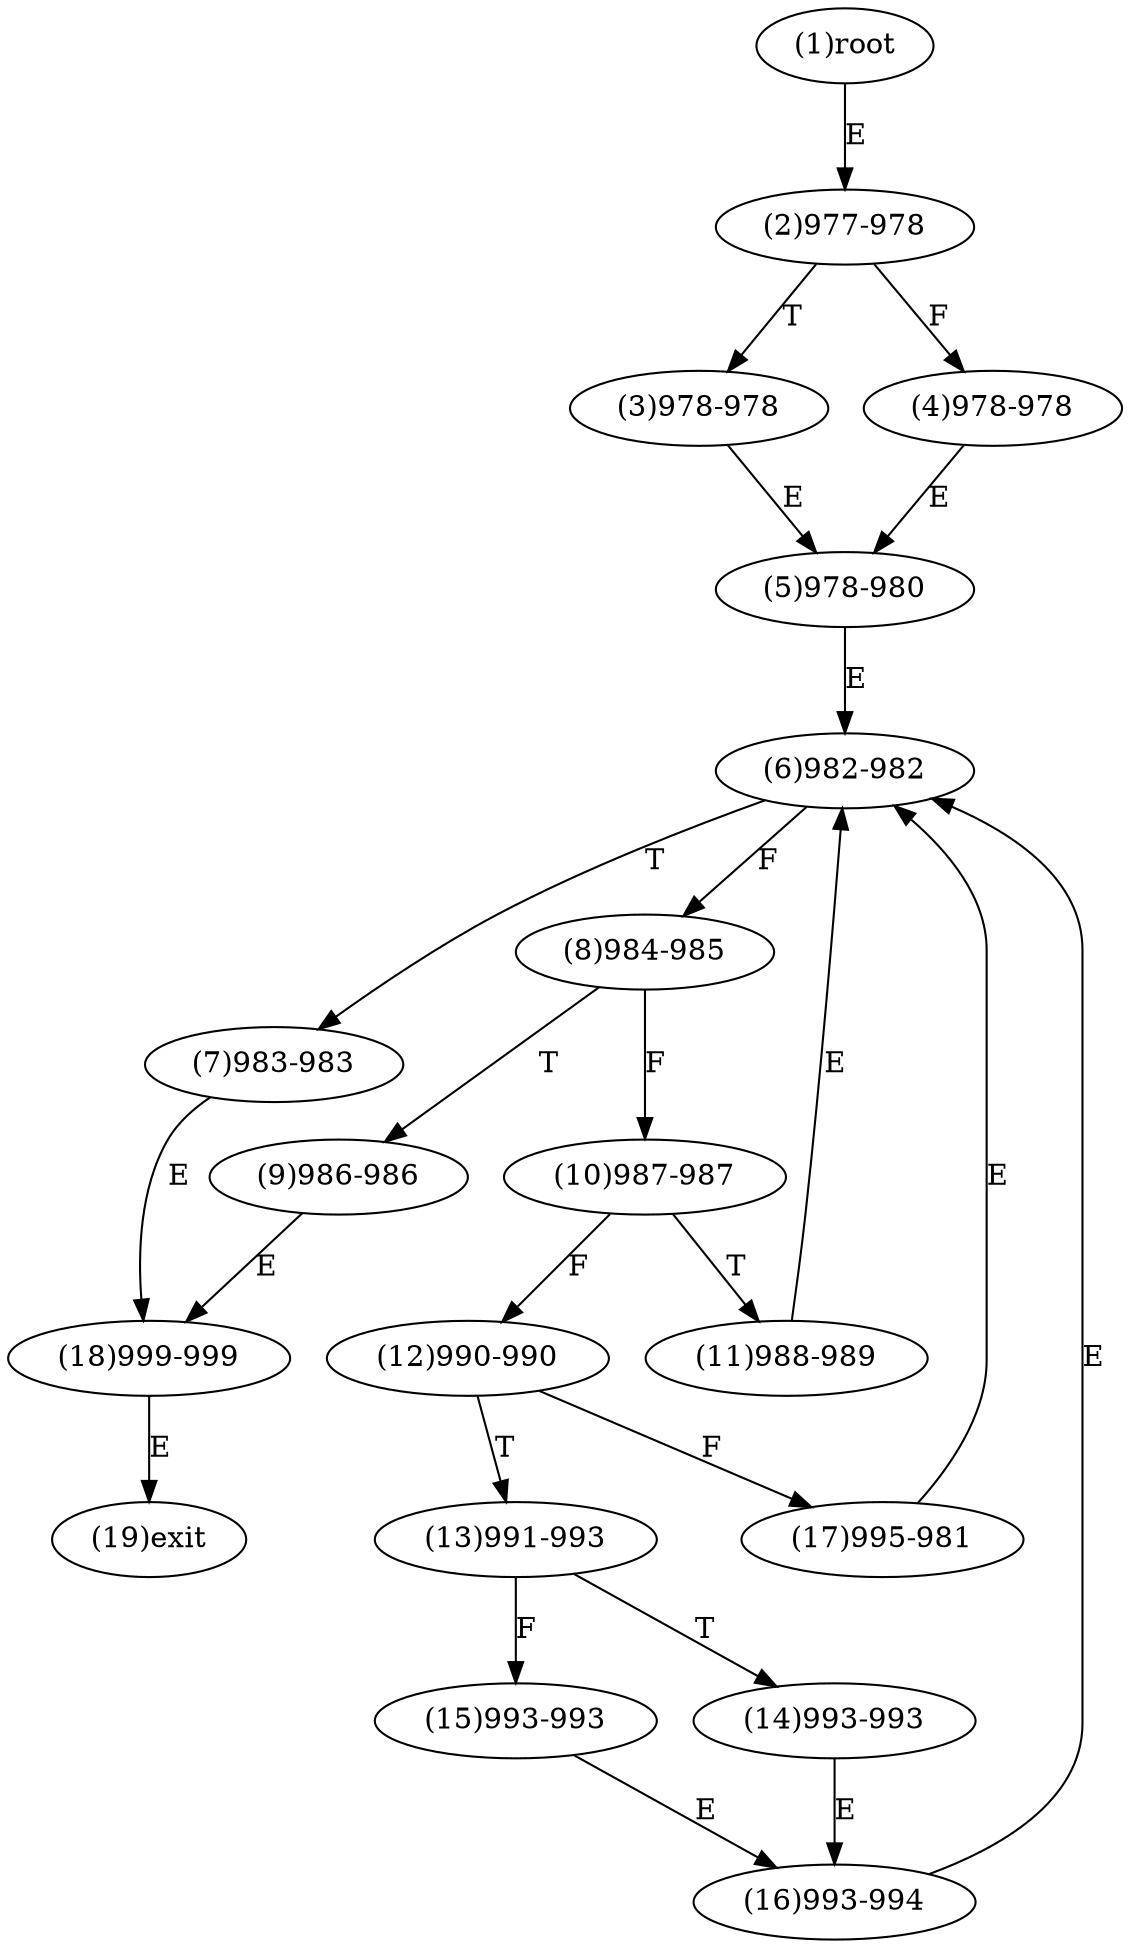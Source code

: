 digraph "" { 
1[ label="(1)root"];
2[ label="(2)977-978"];
3[ label="(3)978-978"];
4[ label="(4)978-978"];
5[ label="(5)978-980"];
6[ label="(6)982-982"];
7[ label="(7)983-983"];
8[ label="(8)984-985"];
9[ label="(9)986-986"];
10[ label="(10)987-987"];
11[ label="(11)988-989"];
12[ label="(12)990-990"];
13[ label="(13)991-993"];
14[ label="(14)993-993"];
15[ label="(15)993-993"];
17[ label="(17)995-981"];
16[ label="(16)993-994"];
19[ label="(19)exit"];
18[ label="(18)999-999"];
1->2[ label="E"];
2->4[ label="F"];
2->3[ label="T"];
3->5[ label="E"];
4->5[ label="E"];
5->6[ label="E"];
6->8[ label="F"];
6->7[ label="T"];
7->18[ label="E"];
8->10[ label="F"];
8->9[ label="T"];
9->18[ label="E"];
10->12[ label="F"];
10->11[ label="T"];
11->6[ label="E"];
12->17[ label="F"];
12->13[ label="T"];
13->15[ label="F"];
13->14[ label="T"];
14->16[ label="E"];
15->16[ label="E"];
16->6[ label="E"];
17->6[ label="E"];
18->19[ label="E"];
}